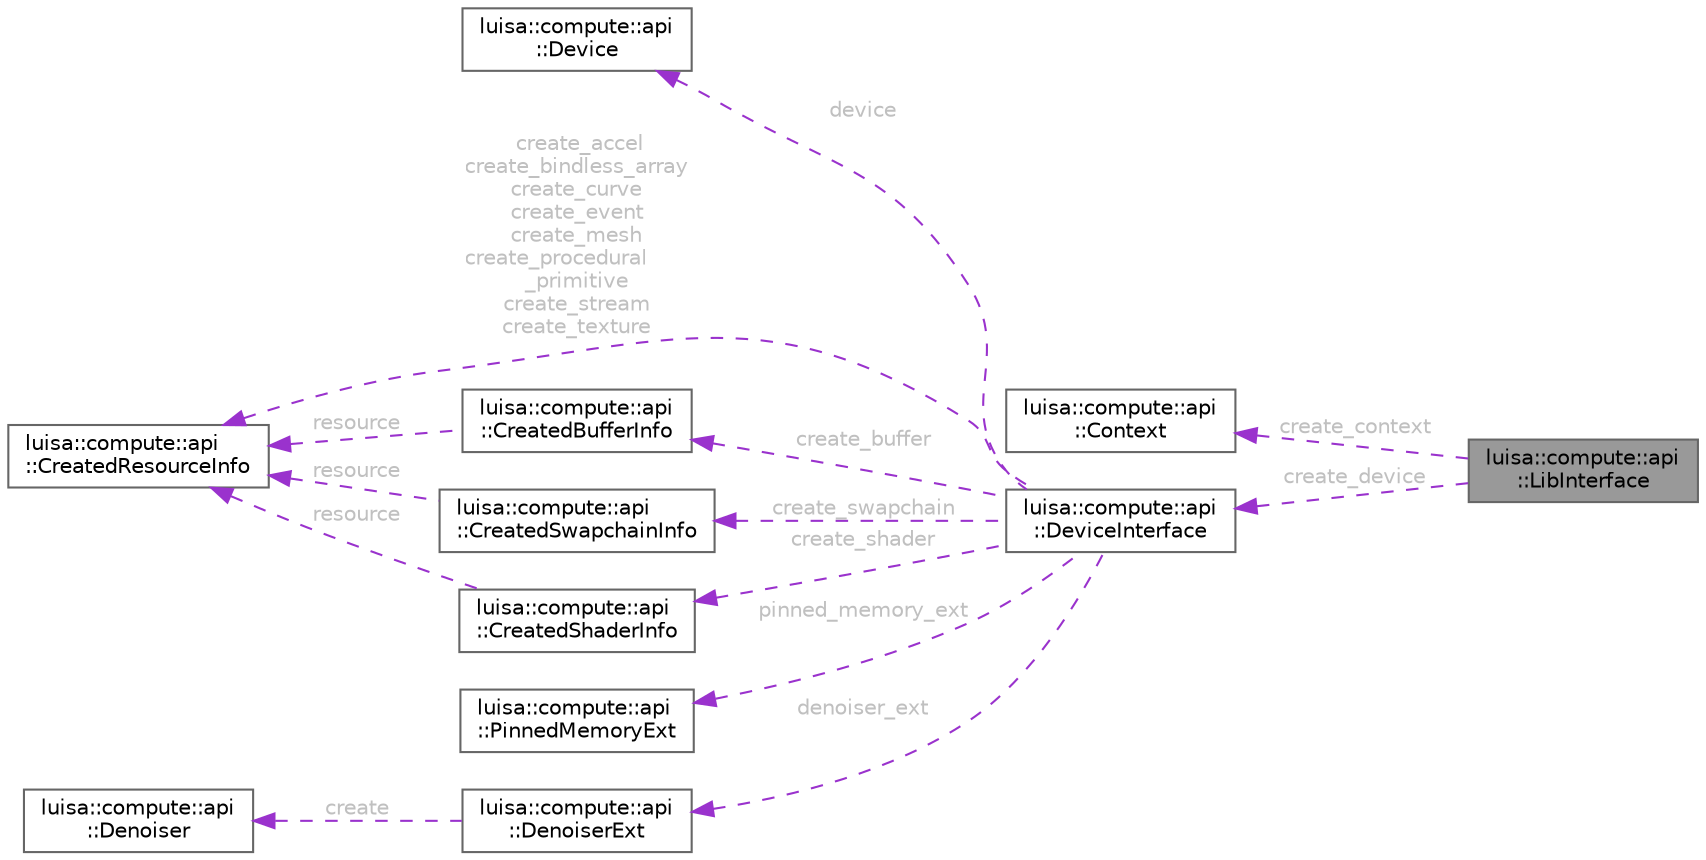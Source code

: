 digraph "luisa::compute::api::LibInterface"
{
 // LATEX_PDF_SIZE
  bgcolor="transparent";
  edge [fontname=Helvetica,fontsize=10,labelfontname=Helvetica,labelfontsize=10];
  node [fontname=Helvetica,fontsize=10,shape=box,height=0.2,width=0.4];
  rankdir="LR";
  Node1 [id="Node000001",label="luisa::compute::api\l::LibInterface",height=0.2,width=0.4,color="gray40", fillcolor="grey60", style="filled", fontcolor="black",tooltip=" "];
  Node2 -> Node1 [id="edge1_Node000001_Node000002",dir="back",color="darkorchid3",style="dashed",tooltip=" ",label=" create_context",fontcolor="grey" ];
  Node2 [id="Node000002",label="luisa::compute::api\l::Context",height=0.2,width=0.4,color="gray40", fillcolor="white", style="filled",URL="$structluisa_1_1compute_1_1api_1_1_context.html",tooltip=" "];
  Node3 -> Node1 [id="edge2_Node000001_Node000003",dir="back",color="darkorchid3",style="dashed",tooltip=" ",label=" create_device",fontcolor="grey" ];
  Node3 [id="Node000003",label="luisa::compute::api\l::DeviceInterface",height=0.2,width=0.4,color="gray40", fillcolor="white", style="filled",URL="$structluisa_1_1compute_1_1api_1_1_device_interface.html",tooltip=" "];
  Node4 -> Node3 [id="edge3_Node000003_Node000004",dir="back",color="darkorchid3",style="dashed",tooltip=" ",label=" device",fontcolor="grey" ];
  Node4 [id="Node000004",label="luisa::compute::api\l::Device",height=0.2,width=0.4,color="gray40", fillcolor="white", style="filled",URL="$structluisa_1_1compute_1_1api_1_1_device.html",tooltip=" "];
  Node5 -> Node3 [id="edge4_Node000003_Node000005",dir="back",color="darkorchid3",style="dashed",tooltip=" ",label=" create_buffer",fontcolor="grey" ];
  Node5 [id="Node000005",label="luisa::compute::api\l::CreatedBufferInfo",height=0.2,width=0.4,color="gray40", fillcolor="white", style="filled",URL="$structluisa_1_1compute_1_1api_1_1_created_buffer_info.html",tooltip=" "];
  Node6 -> Node5 [id="edge5_Node000005_Node000006",dir="back",color="darkorchid3",style="dashed",tooltip=" ",label=" resource",fontcolor="grey" ];
  Node6 [id="Node000006",label="luisa::compute::api\l::CreatedResourceInfo",height=0.2,width=0.4,color="gray40", fillcolor="white", style="filled",URL="$structluisa_1_1compute_1_1api_1_1_created_resource_info.html",tooltip=" "];
  Node6 -> Node3 [id="edge6_Node000003_Node000006",dir="back",color="darkorchid3",style="dashed",tooltip=" ",label=" create_accel\ncreate_bindless_array\ncreate_curve\ncreate_event\ncreate_mesh\ncreate_procedural\l_primitive\ncreate_stream\ncreate_texture",fontcolor="grey" ];
  Node7 -> Node3 [id="edge7_Node000003_Node000007",dir="back",color="darkorchid3",style="dashed",tooltip=" ",label=" create_swapchain",fontcolor="grey" ];
  Node7 [id="Node000007",label="luisa::compute::api\l::CreatedSwapchainInfo",height=0.2,width=0.4,color="gray40", fillcolor="white", style="filled",URL="$structluisa_1_1compute_1_1api_1_1_created_swapchain_info.html",tooltip=" "];
  Node6 -> Node7 [id="edge8_Node000007_Node000006",dir="back",color="darkorchid3",style="dashed",tooltip=" ",label=" resource",fontcolor="grey" ];
  Node8 -> Node3 [id="edge9_Node000003_Node000008",dir="back",color="darkorchid3",style="dashed",tooltip=" ",label=" create_shader",fontcolor="grey" ];
  Node8 [id="Node000008",label="luisa::compute::api\l::CreatedShaderInfo",height=0.2,width=0.4,color="gray40", fillcolor="white", style="filled",URL="$structluisa_1_1compute_1_1api_1_1_created_shader_info.html",tooltip=" "];
  Node6 -> Node8 [id="edge10_Node000008_Node000006",dir="back",color="darkorchid3",style="dashed",tooltip=" ",label=" resource",fontcolor="grey" ];
  Node9 -> Node3 [id="edge11_Node000003_Node000009",dir="back",color="darkorchid3",style="dashed",tooltip=" ",label=" pinned_memory_ext",fontcolor="grey" ];
  Node9 [id="Node000009",label="luisa::compute::api\l::PinnedMemoryExt",height=0.2,width=0.4,color="gray40", fillcolor="white", style="filled",URL="$structluisa_1_1compute_1_1api_1_1_pinned_memory_ext.html",tooltip=" "];
  Node10 -> Node3 [id="edge12_Node000003_Node000010",dir="back",color="darkorchid3",style="dashed",tooltip=" ",label=" denoiser_ext",fontcolor="grey" ];
  Node10 [id="Node000010",label="luisa::compute::api\l::DenoiserExt",height=0.2,width=0.4,color="gray40", fillcolor="white", style="filled",URL="$structluisa_1_1compute_1_1api_1_1_denoiser_ext.html",tooltip=" "];
  Node11 -> Node10 [id="edge13_Node000010_Node000011",dir="back",color="darkorchid3",style="dashed",tooltip=" ",label=" create",fontcolor="grey" ];
  Node11 [id="Node000011",label="luisa::compute::api\l::Denoiser",height=0.2,width=0.4,color="gray40", fillcolor="white", style="filled",URL="$structluisa_1_1compute_1_1api_1_1_denoiser.html",tooltip=" "];
}
